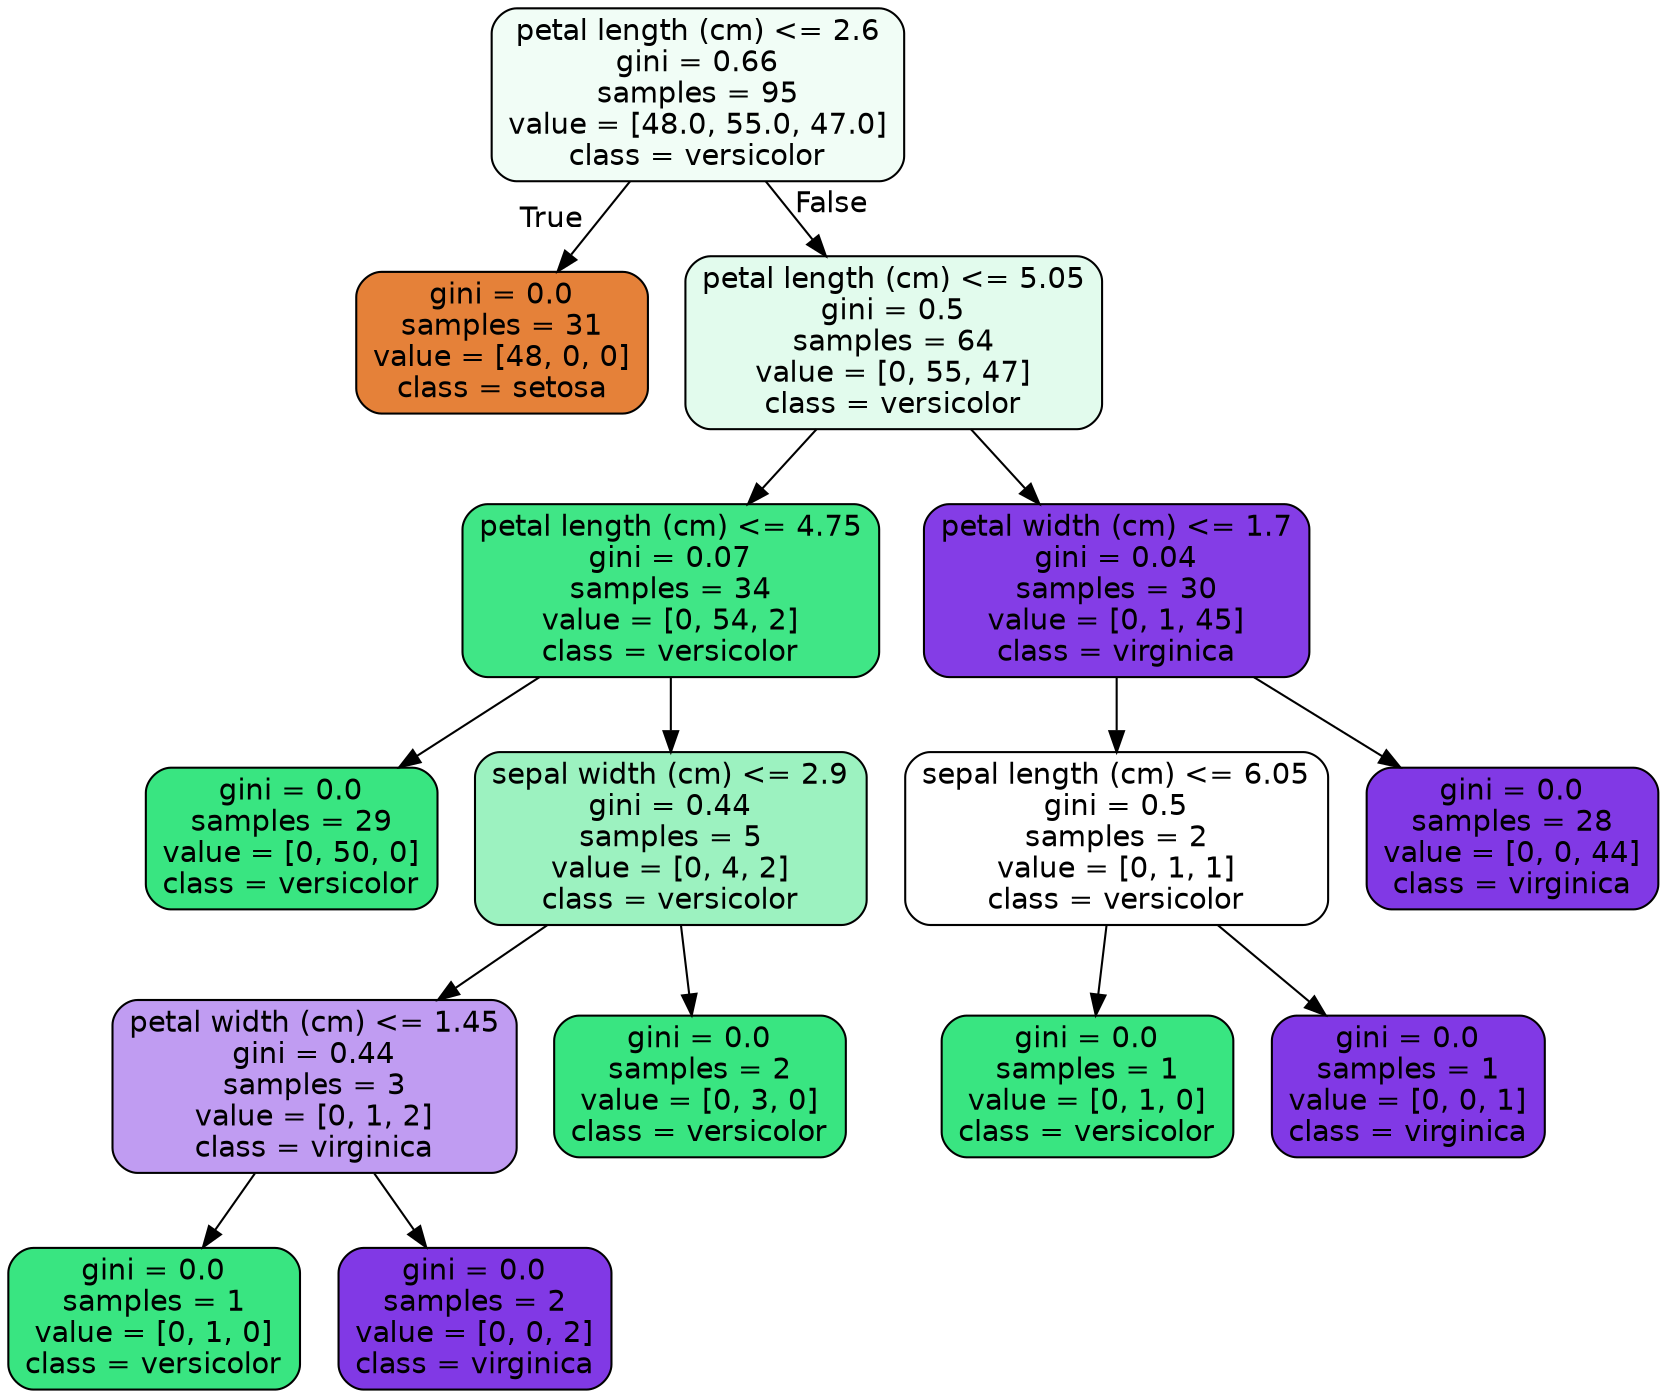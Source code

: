 digraph Tree {
node [shape=box, style="filled, rounded", color="black", fontname="helvetica"] ;
edge [fontname="helvetica"] ;
0 [label="petal length (cm) <= 2.6\ngini = 0.66\nsamples = 95\nvalue = [48.0, 55.0, 47.0]\nclass = versicolor", fillcolor="#f1fdf6"] ;
1 [label="gini = 0.0\nsamples = 31\nvalue = [48, 0, 0]\nclass = setosa", fillcolor="#e58139"] ;
0 -> 1 [labeldistance=2.5, labelangle=45, headlabel="True"] ;
2 [label="petal length (cm) <= 5.05\ngini = 0.5\nsamples = 64\nvalue = [0, 55, 47]\nclass = versicolor", fillcolor="#e2fbed"] ;
0 -> 2 [labeldistance=2.5, labelangle=-45, headlabel="False"] ;
3 [label="petal length (cm) <= 4.75\ngini = 0.07\nsamples = 34\nvalue = [0, 54, 2]\nclass = versicolor", fillcolor="#40e686"] ;
2 -> 3 ;
4 [label="gini = 0.0\nsamples = 29\nvalue = [0, 50, 0]\nclass = versicolor", fillcolor="#39e581"] ;
3 -> 4 ;
5 [label="sepal width (cm) <= 2.9\ngini = 0.44\nsamples = 5\nvalue = [0, 4, 2]\nclass = versicolor", fillcolor="#9cf2c0"] ;
3 -> 5 ;
6 [label="petal width (cm) <= 1.45\ngini = 0.44\nsamples = 3\nvalue = [0, 1, 2]\nclass = virginica", fillcolor="#c09cf2"] ;
5 -> 6 ;
7 [label="gini = 0.0\nsamples = 1\nvalue = [0, 1, 0]\nclass = versicolor", fillcolor="#39e581"] ;
6 -> 7 ;
8 [label="gini = 0.0\nsamples = 2\nvalue = [0, 0, 2]\nclass = virginica", fillcolor="#8139e5"] ;
6 -> 8 ;
9 [label="gini = 0.0\nsamples = 2\nvalue = [0, 3, 0]\nclass = versicolor", fillcolor="#39e581"] ;
5 -> 9 ;
10 [label="petal width (cm) <= 1.7\ngini = 0.04\nsamples = 30\nvalue = [0, 1, 45]\nclass = virginica", fillcolor="#843de6"] ;
2 -> 10 ;
11 [label="sepal length (cm) <= 6.05\ngini = 0.5\nsamples = 2\nvalue = [0, 1, 1]\nclass = versicolor", fillcolor="#ffffff"] ;
10 -> 11 ;
12 [label="gini = 0.0\nsamples = 1\nvalue = [0, 1, 0]\nclass = versicolor", fillcolor="#39e581"] ;
11 -> 12 ;
13 [label="gini = 0.0\nsamples = 1\nvalue = [0, 0, 1]\nclass = virginica", fillcolor="#8139e5"] ;
11 -> 13 ;
14 [label="gini = 0.0\nsamples = 28\nvalue = [0, 0, 44]\nclass = virginica", fillcolor="#8139e5"] ;
10 -> 14 ;
}